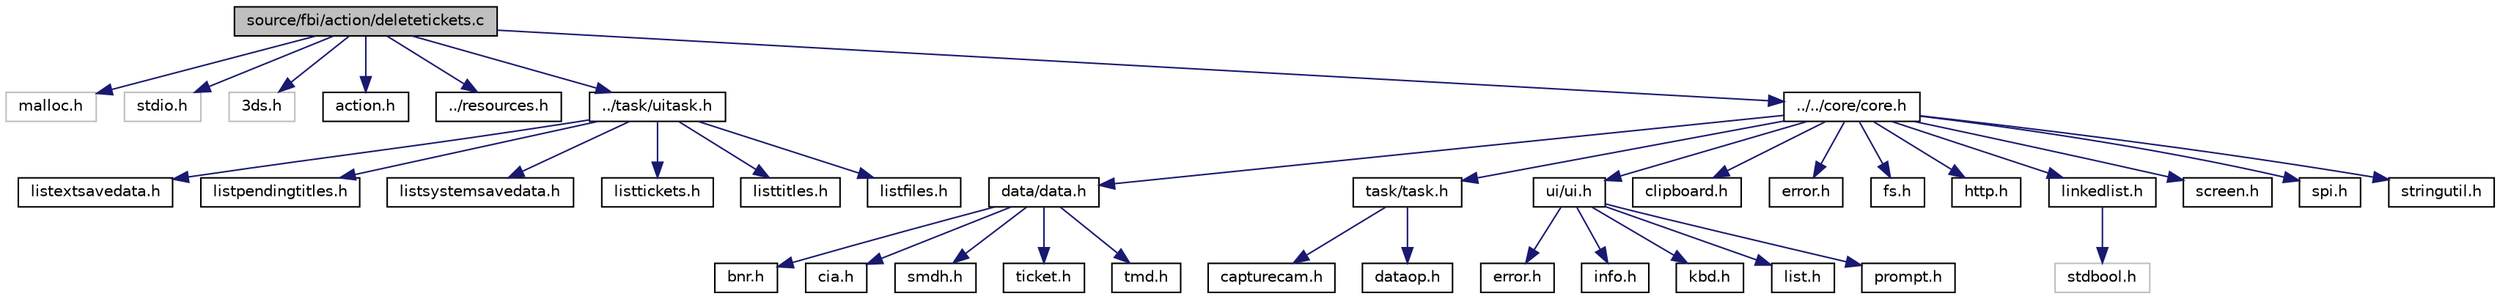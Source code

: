 digraph "source/fbi/action/deletetickets.c"
{
  edge [fontname="Helvetica",fontsize="10",labelfontname="Helvetica",labelfontsize="10"];
  node [fontname="Helvetica",fontsize="10",shape=record];
  Node1 [label="source/fbi/action/deletetickets.c",height=0.2,width=0.4,color="black", fillcolor="grey75", style="filled" fontcolor="black"];
  Node1 -> Node2 [color="midnightblue",fontsize="10",style="solid",fontname="Helvetica"];
  Node2 [label="malloc.h",height=0.2,width=0.4,color="grey75", fillcolor="white", style="filled"];
  Node1 -> Node3 [color="midnightblue",fontsize="10",style="solid",fontname="Helvetica"];
  Node3 [label="stdio.h",height=0.2,width=0.4,color="grey75", fillcolor="white", style="filled"];
  Node1 -> Node4 [color="midnightblue",fontsize="10",style="solid",fontname="Helvetica"];
  Node4 [label="3ds.h",height=0.2,width=0.4,color="grey75", fillcolor="white", style="filled"];
  Node1 -> Node5 [color="midnightblue",fontsize="10",style="solid",fontname="Helvetica"];
  Node5 [label="action.h",height=0.2,width=0.4,color="black", fillcolor="white", style="filled",URL="$action_8h.html"];
  Node1 -> Node6 [color="midnightblue",fontsize="10",style="solid",fontname="Helvetica"];
  Node6 [label="../resources.h",height=0.2,width=0.4,color="black", fillcolor="white", style="filled",URL="$resources_8h.html"];
  Node1 -> Node7 [color="midnightblue",fontsize="10",style="solid",fontname="Helvetica"];
  Node7 [label="../task/uitask.h",height=0.2,width=0.4,color="black", fillcolor="white", style="filled",URL="$uitask_8h.html"];
  Node7 -> Node8 [color="midnightblue",fontsize="10",style="solid",fontname="Helvetica"];
  Node8 [label="listextsavedata.h",height=0.2,width=0.4,color="black", fillcolor="white", style="filled",URL="$listextsavedata_8h.html"];
  Node7 -> Node9 [color="midnightblue",fontsize="10",style="solid",fontname="Helvetica"];
  Node9 [label="listpendingtitles.h",height=0.2,width=0.4,color="black", fillcolor="white", style="filled",URL="$listpendingtitles_8h.html"];
  Node7 -> Node10 [color="midnightblue",fontsize="10",style="solid",fontname="Helvetica"];
  Node10 [label="listsystemsavedata.h",height=0.2,width=0.4,color="black", fillcolor="white", style="filled",URL="$listsystemsavedata_8h.html"];
  Node7 -> Node11 [color="midnightblue",fontsize="10",style="solid",fontname="Helvetica"];
  Node11 [label="listtickets.h",height=0.2,width=0.4,color="black", fillcolor="white", style="filled",URL="$listtickets_8h.html"];
  Node7 -> Node12 [color="midnightblue",fontsize="10",style="solid",fontname="Helvetica"];
  Node12 [label="listtitles.h",height=0.2,width=0.4,color="black", fillcolor="white", style="filled",URL="$listtitles_8h.html"];
  Node7 -> Node13 [color="midnightblue",fontsize="10",style="solid",fontname="Helvetica"];
  Node13 [label="listfiles.h",height=0.2,width=0.4,color="black", fillcolor="white", style="filled",URL="$listfiles_8h.html"];
  Node1 -> Node14 [color="midnightblue",fontsize="10",style="solid",fontname="Helvetica"];
  Node14 [label="../../core/core.h",height=0.2,width=0.4,color="black", fillcolor="white", style="filled",URL="$core_8h.html"];
  Node14 -> Node15 [color="midnightblue",fontsize="10",style="solid",fontname="Helvetica"];
  Node15 [label="data/data.h",height=0.2,width=0.4,color="black", fillcolor="white", style="filled",URL="$data_8h.html"];
  Node15 -> Node16 [color="midnightblue",fontsize="10",style="solid",fontname="Helvetica"];
  Node16 [label="bnr.h",height=0.2,width=0.4,color="black", fillcolor="white", style="filled",URL="$bnr_8h.html"];
  Node15 -> Node17 [color="midnightblue",fontsize="10",style="solid",fontname="Helvetica"];
  Node17 [label="cia.h",height=0.2,width=0.4,color="black", fillcolor="white", style="filled",URL="$cia_8h.html"];
  Node15 -> Node18 [color="midnightblue",fontsize="10",style="solid",fontname="Helvetica"];
  Node18 [label="smdh.h",height=0.2,width=0.4,color="black", fillcolor="white", style="filled",URL="$smdh_8h.html"];
  Node15 -> Node19 [color="midnightblue",fontsize="10",style="solid",fontname="Helvetica"];
  Node19 [label="ticket.h",height=0.2,width=0.4,color="black", fillcolor="white", style="filled",URL="$ticket_8h.html"];
  Node15 -> Node20 [color="midnightblue",fontsize="10",style="solid",fontname="Helvetica"];
  Node20 [label="tmd.h",height=0.2,width=0.4,color="black", fillcolor="white", style="filled",URL="$tmd_8h.html"];
  Node14 -> Node21 [color="midnightblue",fontsize="10",style="solid",fontname="Helvetica"];
  Node21 [label="task/task.h",height=0.2,width=0.4,color="black", fillcolor="white", style="filled",URL="$task_8h.html"];
  Node21 -> Node22 [color="midnightblue",fontsize="10",style="solid",fontname="Helvetica"];
  Node22 [label="capturecam.h",height=0.2,width=0.4,color="black", fillcolor="white", style="filled",URL="$capturecam_8h.html"];
  Node21 -> Node23 [color="midnightblue",fontsize="10",style="solid",fontname="Helvetica"];
  Node23 [label="dataop.h",height=0.2,width=0.4,color="black", fillcolor="white", style="filled",URL="$dataop_8h.html"];
  Node14 -> Node24 [color="midnightblue",fontsize="10",style="solid",fontname="Helvetica"];
  Node24 [label="ui/ui.h",height=0.2,width=0.4,color="black", fillcolor="white", style="filled",URL="$ui_8h.html"];
  Node24 -> Node25 [color="midnightblue",fontsize="10",style="solid",fontname="Helvetica"];
  Node25 [label="error.h",height=0.2,width=0.4,color="black", fillcolor="white", style="filled",URL="$ui_2error_8h.html"];
  Node24 -> Node26 [color="midnightblue",fontsize="10",style="solid",fontname="Helvetica"];
  Node26 [label="info.h",height=0.2,width=0.4,color="black", fillcolor="white", style="filled",URL="$info_8h.html"];
  Node24 -> Node27 [color="midnightblue",fontsize="10",style="solid",fontname="Helvetica"];
  Node27 [label="kbd.h",height=0.2,width=0.4,color="black", fillcolor="white", style="filled",URL="$kbd_8h.html"];
  Node24 -> Node28 [color="midnightblue",fontsize="10",style="solid",fontname="Helvetica"];
  Node28 [label="list.h",height=0.2,width=0.4,color="black", fillcolor="white", style="filled",URL="$list_8h.html"];
  Node24 -> Node29 [color="midnightblue",fontsize="10",style="solid",fontname="Helvetica"];
  Node29 [label="prompt.h",height=0.2,width=0.4,color="black", fillcolor="white", style="filled",URL="$prompt_8h.html"];
  Node14 -> Node30 [color="midnightblue",fontsize="10",style="solid",fontname="Helvetica"];
  Node30 [label="clipboard.h",height=0.2,width=0.4,color="black", fillcolor="white", style="filled",URL="$clipboard_8h.html"];
  Node14 -> Node31 [color="midnightblue",fontsize="10",style="solid",fontname="Helvetica"];
  Node31 [label="error.h",height=0.2,width=0.4,color="black", fillcolor="white", style="filled",URL="$error_8h.html"];
  Node14 -> Node32 [color="midnightblue",fontsize="10",style="solid",fontname="Helvetica"];
  Node32 [label="fs.h",height=0.2,width=0.4,color="black", fillcolor="white", style="filled",URL="$fs_8h.html"];
  Node14 -> Node33 [color="midnightblue",fontsize="10",style="solid",fontname="Helvetica"];
  Node33 [label="http.h",height=0.2,width=0.4,color="black", fillcolor="white", style="filled",URL="$http_8h.html"];
  Node14 -> Node34 [color="midnightblue",fontsize="10",style="solid",fontname="Helvetica"];
  Node34 [label="linkedlist.h",height=0.2,width=0.4,color="black", fillcolor="white", style="filled",URL="$linkedlist_8h.html"];
  Node34 -> Node35 [color="midnightblue",fontsize="10",style="solid",fontname="Helvetica"];
  Node35 [label="stdbool.h",height=0.2,width=0.4,color="grey75", fillcolor="white", style="filled"];
  Node14 -> Node36 [color="midnightblue",fontsize="10",style="solid",fontname="Helvetica"];
  Node36 [label="screen.h",height=0.2,width=0.4,color="black", fillcolor="white", style="filled",URL="$screen_8h.html"];
  Node14 -> Node37 [color="midnightblue",fontsize="10",style="solid",fontname="Helvetica"];
  Node37 [label="spi.h",height=0.2,width=0.4,color="black", fillcolor="white", style="filled",URL="$spi_8h.html"];
  Node14 -> Node38 [color="midnightblue",fontsize="10",style="solid",fontname="Helvetica"];
  Node38 [label="stringutil.h",height=0.2,width=0.4,color="black", fillcolor="white", style="filled",URL="$stringutil_8h.html"];
}
